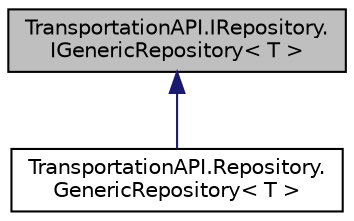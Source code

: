 digraph "TransportationAPI.IRepository.IGenericRepository&lt; T &gt;"
{
 // LATEX_PDF_SIZE
  edge [fontname="Helvetica",fontsize="10",labelfontname="Helvetica",labelfontsize="10"];
  node [fontname="Helvetica",fontsize="10",shape=record];
  Node1 [label="TransportationAPI.IRepository.\lIGenericRepository\< T \>",height=0.2,width=0.4,color="black", fillcolor="grey75", style="filled", fontcolor="black",tooltip="A generic interface that defines basic CRUD operations."];
  Node1 -> Node2 [dir="back",color="midnightblue",fontsize="10",style="solid",fontname="Helvetica"];
  Node2 [label="TransportationAPI.Repository.\lGenericRepository\< T \>",height=0.2,width=0.4,color="black", fillcolor="white", style="filled",URL="$class_transportation_a_p_i_1_1_repository_1_1_generic_repository.html",tooltip=" "];
}
